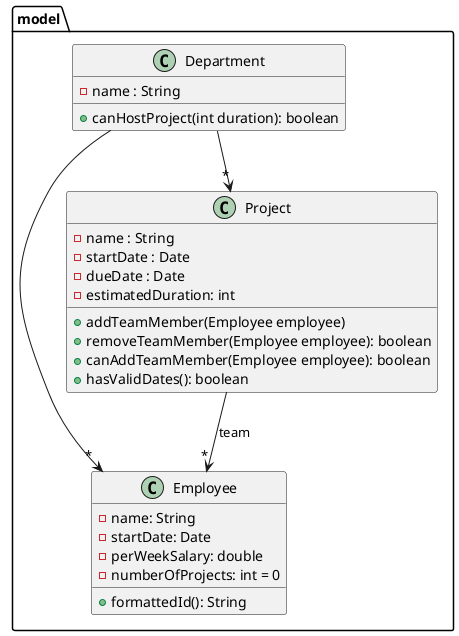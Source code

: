 @startuml

package model{
    class Department {
        - name : String

        + canHostProject(int duration): boolean
    }

    class Employee {
        - name: String
        - startDate: Date
        - perWeekSalary: double
        - numberOfProjects: int = 0

        + formattedId(): String
    }

    class Project {
        - name : String
        - startDate : Date
        - dueDate : Date
        - estimatedDuration: int

        + addTeamMember(Employee employee)
        + removeTeamMember(Employee employee): boolean
        + canAddTeamMember(Employee employee): boolean
        + hasValidDates(): boolean
    }
}
Department --> "*" Project
Department --> "*" Employee
Project --> "*" Employee : team

@enduml